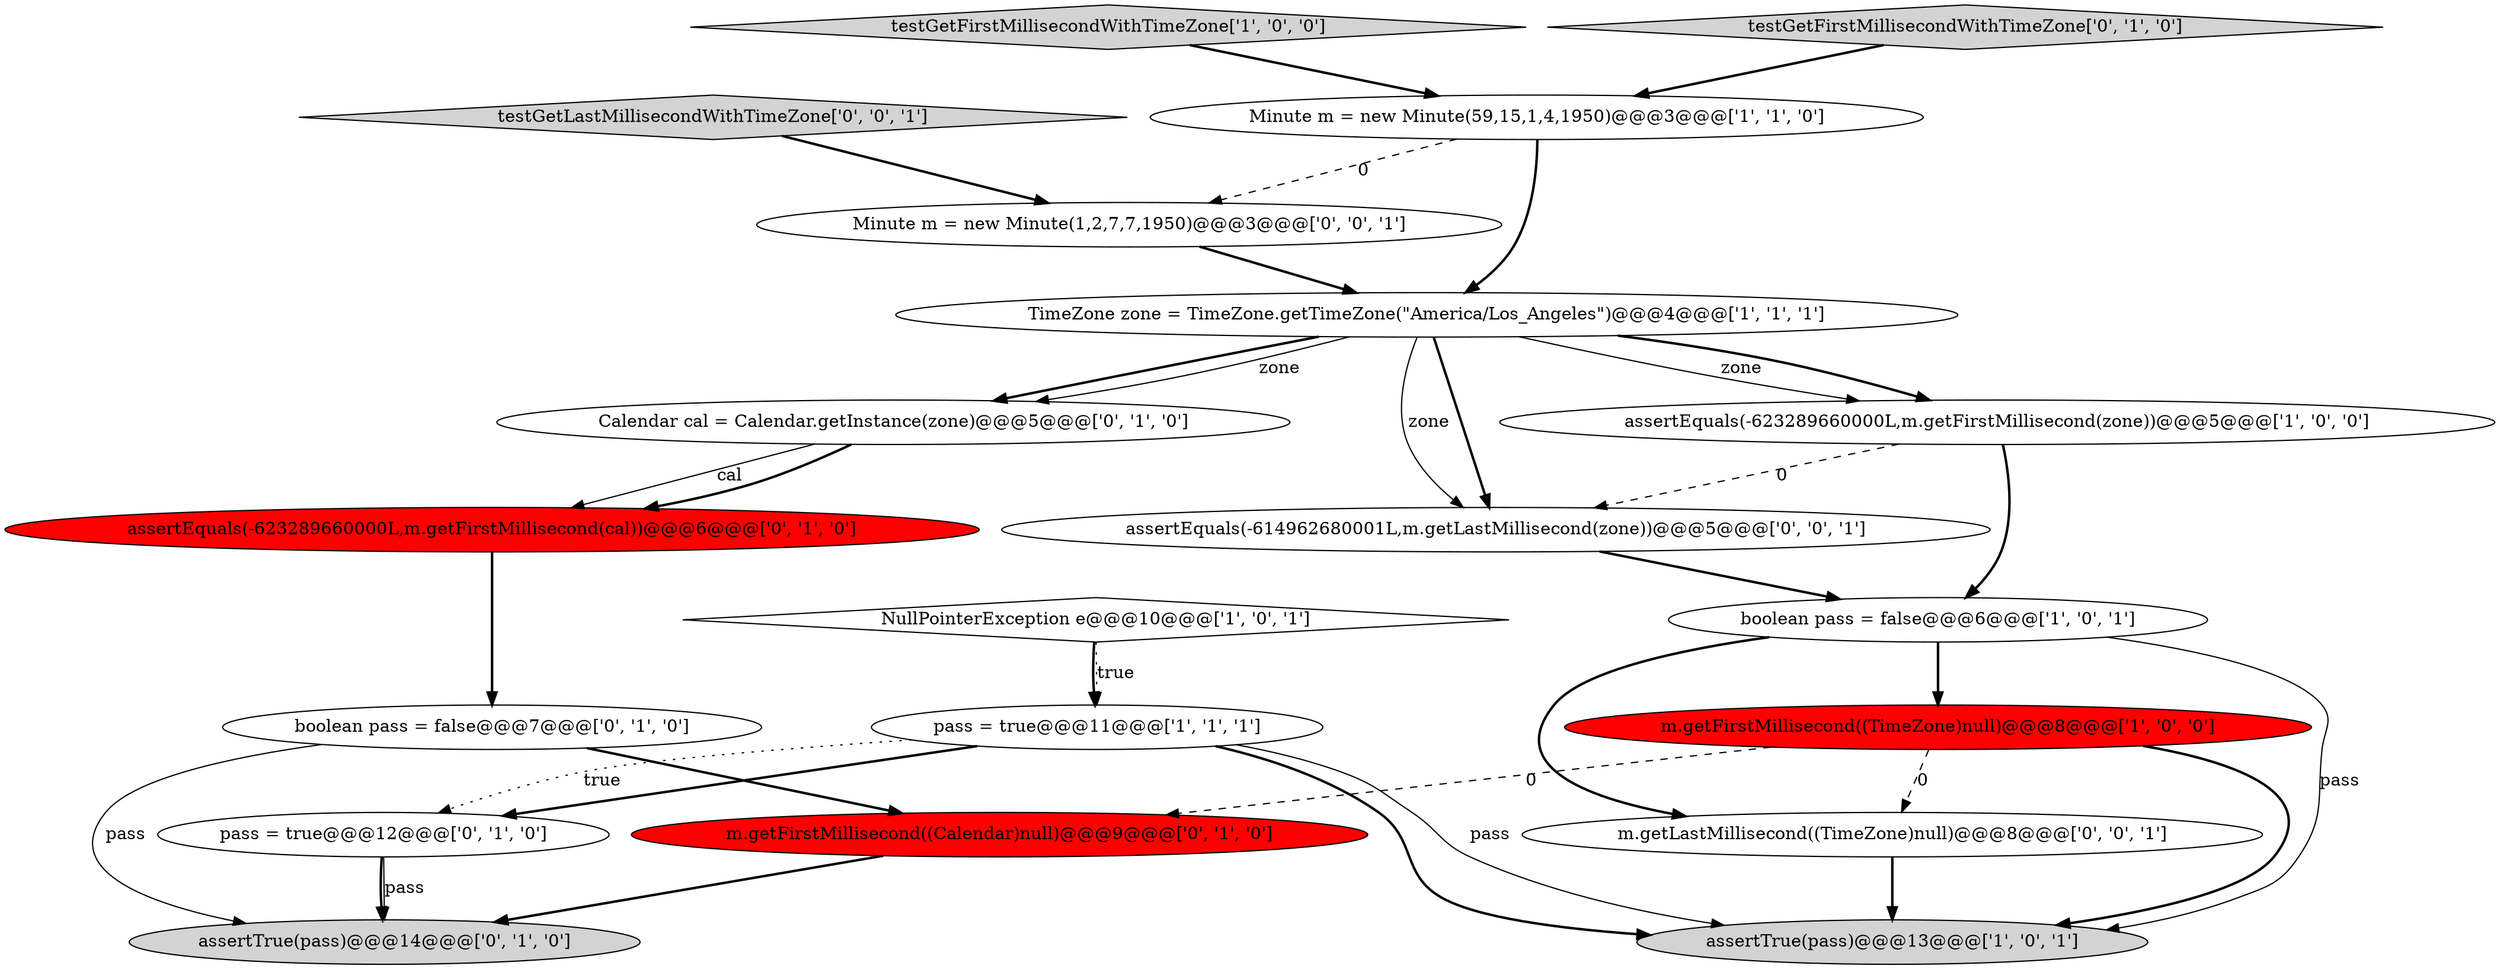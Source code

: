 digraph {
18 [style = filled, label = "Minute m = new Minute(1,2,7,7,1950)@@@3@@@['0', '0', '1']", fillcolor = white, shape = ellipse image = "AAA0AAABBB3BBB"];
9 [style = filled, label = "assertEquals(-623289660000L,m.getFirstMillisecond(cal))@@@6@@@['0', '1', '0']", fillcolor = red, shape = ellipse image = "AAA1AAABBB2BBB"];
2 [style = filled, label = "testGetFirstMillisecondWithTimeZone['1', '0', '0']", fillcolor = lightgray, shape = diamond image = "AAA0AAABBB1BBB"];
15 [style = filled, label = "Calendar cal = Calendar.getInstance(zone)@@@5@@@['0', '1', '0']", fillcolor = white, shape = ellipse image = "AAA0AAABBB2BBB"];
14 [style = filled, label = "m.getFirstMillisecond((Calendar)null)@@@9@@@['0', '1', '0']", fillcolor = red, shape = ellipse image = "AAA1AAABBB2BBB"];
10 [style = filled, label = "assertTrue(pass)@@@14@@@['0', '1', '0']", fillcolor = lightgray, shape = ellipse image = "AAA0AAABBB2BBB"];
1 [style = filled, label = "Minute m = new Minute(59,15,1,4,1950)@@@3@@@['1', '1', '0']", fillcolor = white, shape = ellipse image = "AAA0AAABBB1BBB"];
17 [style = filled, label = "m.getLastMillisecond((TimeZone)null)@@@8@@@['0', '0', '1']", fillcolor = white, shape = ellipse image = "AAA0AAABBB3BBB"];
6 [style = filled, label = "boolean pass = false@@@6@@@['1', '0', '1']", fillcolor = white, shape = ellipse image = "AAA0AAABBB1BBB"];
19 [style = filled, label = "testGetLastMillisecondWithTimeZone['0', '0', '1']", fillcolor = lightgray, shape = diamond image = "AAA0AAABBB3BBB"];
11 [style = filled, label = "testGetFirstMillisecondWithTimeZone['0', '1', '0']", fillcolor = lightgray, shape = diamond image = "AAA0AAABBB2BBB"];
16 [style = filled, label = "assertEquals(-614962680001L,m.getLastMillisecond(zone))@@@5@@@['0', '0', '1']", fillcolor = white, shape = ellipse image = "AAA0AAABBB3BBB"];
7 [style = filled, label = "assertEquals(-623289660000L,m.getFirstMillisecond(zone))@@@5@@@['1', '0', '0']", fillcolor = white, shape = ellipse image = "AAA0AAABBB1BBB"];
4 [style = filled, label = "TimeZone zone = TimeZone.getTimeZone(\"America/Los_Angeles\")@@@4@@@['1', '1', '1']", fillcolor = white, shape = ellipse image = "AAA0AAABBB1BBB"];
12 [style = filled, label = "boolean pass = false@@@7@@@['0', '1', '0']", fillcolor = white, shape = ellipse image = "AAA0AAABBB2BBB"];
5 [style = filled, label = "pass = true@@@11@@@['1', '1', '1']", fillcolor = white, shape = ellipse image = "AAA0AAABBB1BBB"];
3 [style = filled, label = "assertTrue(pass)@@@13@@@['1', '0', '1']", fillcolor = lightgray, shape = ellipse image = "AAA0AAABBB1BBB"];
13 [style = filled, label = "pass = true@@@12@@@['0', '1', '0']", fillcolor = white, shape = ellipse image = "AAA0AAABBB2BBB"];
0 [style = filled, label = "NullPointerException e@@@10@@@['1', '0', '1']", fillcolor = white, shape = diamond image = "AAA0AAABBB1BBB"];
8 [style = filled, label = "m.getFirstMillisecond((TimeZone)null)@@@8@@@['1', '0', '0']", fillcolor = red, shape = ellipse image = "AAA1AAABBB1BBB"];
5->3 [style = bold, label=""];
13->10 [style = bold, label=""];
6->17 [style = bold, label=""];
15->9 [style = solid, label="cal"];
1->4 [style = bold, label=""];
19->18 [style = bold, label=""];
0->5 [style = dotted, label="true"];
11->1 [style = bold, label=""];
2->1 [style = bold, label=""];
5->3 [style = solid, label="pass"];
7->16 [style = dashed, label="0"];
16->6 [style = bold, label=""];
4->15 [style = bold, label=""];
8->3 [style = bold, label=""];
13->10 [style = solid, label="pass"];
14->10 [style = bold, label=""];
1->18 [style = dashed, label="0"];
8->14 [style = dashed, label="0"];
4->7 [style = bold, label=""];
12->10 [style = solid, label="pass"];
5->13 [style = dotted, label="true"];
18->4 [style = bold, label=""];
4->7 [style = solid, label="zone"];
15->9 [style = bold, label=""];
5->13 [style = bold, label=""];
7->6 [style = bold, label=""];
6->8 [style = bold, label=""];
12->14 [style = bold, label=""];
17->3 [style = bold, label=""];
8->17 [style = dashed, label="0"];
9->12 [style = bold, label=""];
4->15 [style = solid, label="zone"];
4->16 [style = bold, label=""];
0->5 [style = bold, label=""];
4->16 [style = solid, label="zone"];
6->3 [style = solid, label="pass"];
}
